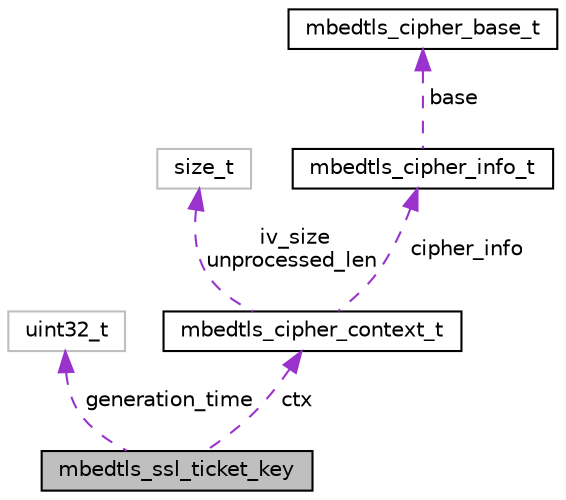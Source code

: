 digraph "mbedtls_ssl_ticket_key"
{
  edge [fontname="Helvetica",fontsize="10",labelfontname="Helvetica",labelfontsize="10"];
  node [fontname="Helvetica",fontsize="10",shape=record];
  Node1 [label="mbedtls_ssl_ticket_key",height=0.2,width=0.4,color="black", fillcolor="grey75", style="filled", fontcolor="black"];
  Node2 -> Node1 [dir="back",color="darkorchid3",fontsize="10",style="dashed",label=" generation_time" ,fontname="Helvetica"];
  Node2 [label="uint32_t",height=0.2,width=0.4,color="grey75", fillcolor="white", style="filled"];
  Node3 -> Node1 [dir="back",color="darkorchid3",fontsize="10",style="dashed",label=" ctx" ,fontname="Helvetica"];
  Node3 [label="mbedtls_cipher_context_t",height=0.2,width=0.4,color="black", fillcolor="white", style="filled",URL="$structmbedtls__cipher__context__t.html"];
  Node4 -> Node3 [dir="back",color="darkorchid3",fontsize="10",style="dashed",label=" iv_size\nunprocessed_len" ,fontname="Helvetica"];
  Node4 [label="size_t",height=0.2,width=0.4,color="grey75", fillcolor="white", style="filled"];
  Node5 -> Node3 [dir="back",color="darkorchid3",fontsize="10",style="dashed",label=" cipher_info" ,fontname="Helvetica"];
  Node5 [label="mbedtls_cipher_info_t",height=0.2,width=0.4,color="black", fillcolor="white", style="filled",URL="$structmbedtls__cipher__info__t.html"];
  Node6 -> Node5 [dir="back",color="darkorchid3",fontsize="10",style="dashed",label=" base" ,fontname="Helvetica"];
  Node6 [label="mbedtls_cipher_base_t",height=0.2,width=0.4,color="black", fillcolor="white", style="filled",URL="$structmbedtls__cipher__base__t.html"];
}
